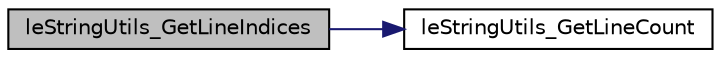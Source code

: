 digraph "leStringUtils_GetLineIndices"
{
 // LATEX_PDF_SIZE
  edge [fontname="Helvetica",fontsize="10",labelfontname="Helvetica",labelfontsize="10"];
  node [fontname="Helvetica",fontsize="10",shape=record];
  rankdir="LR";
  Node1 [label="leStringUtils_GetLineIndices",height=0.2,width=0.4,color="black", fillcolor="grey75", style="filled", fontcolor="black",tooltip=" "];
  Node1 -> Node2 [color="midnightblue",fontsize="10",style="solid",fontname="Helvetica"];
  Node2 [label="leStringUtils_GetLineCount",height=0.2,width=0.4,color="black", fillcolor="white", style="filled",URL="$legato__stringutils_8c.html#a6134642f72bbe923a8ae91509076217e",tooltip=" "];
}

